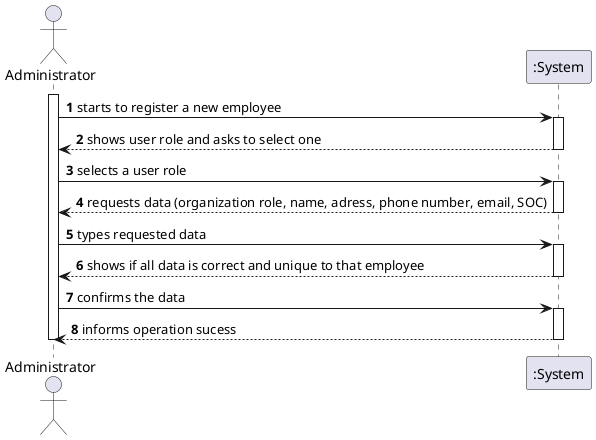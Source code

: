 @startuml
'https://plantuml.com/sequence-diagram

autonumber

actor "Administrator" as OE
activate OE

OE -> ":System" : starts to register a new employee
activate ":System"
":System" --> OE : shows user role and asks to select one
deactivate ":System"

OE -> ":System" : selects a user role
activate ":System"
":System" --> OE : requests data (organization role, name, adress, phone number, email, SOC)
deactivate ":System"

OE -> ":System" : types requested data
activate ":System"
":System" --> OE : shows if all data is correct and unique to that employee
deactivate ":System"

OE -> ":System" : confirms the data
activate ":System"
":System" --> OE :  informs operation sucess
deactivate ":System"

deactivate OE

@enduml